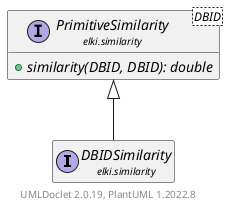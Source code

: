 @startuml
    remove .*\.(Instance|Par|Parameterizer|Factory)$
    set namespaceSeparator none
    hide empty fields
    hide empty methods

    interface "<size:14>DBIDSimilarity\n<size:10>elki.similarity" as elki.similarity.DBIDSimilarity [[DBIDSimilarity.html]]

    interface "<size:14>PrimitiveSimilarity\n<size:10>elki.similarity" as elki.similarity.PrimitiveSimilarity<DBID> [[PrimitiveSimilarity.html]] {
        {abstract} +similarity(DBID, DBID): double
    }

    elki.similarity.PrimitiveSimilarity <|-- elki.similarity.DBIDSimilarity

    center footer UMLDoclet 2.0.19, PlantUML 1.2022.8
@enduml
